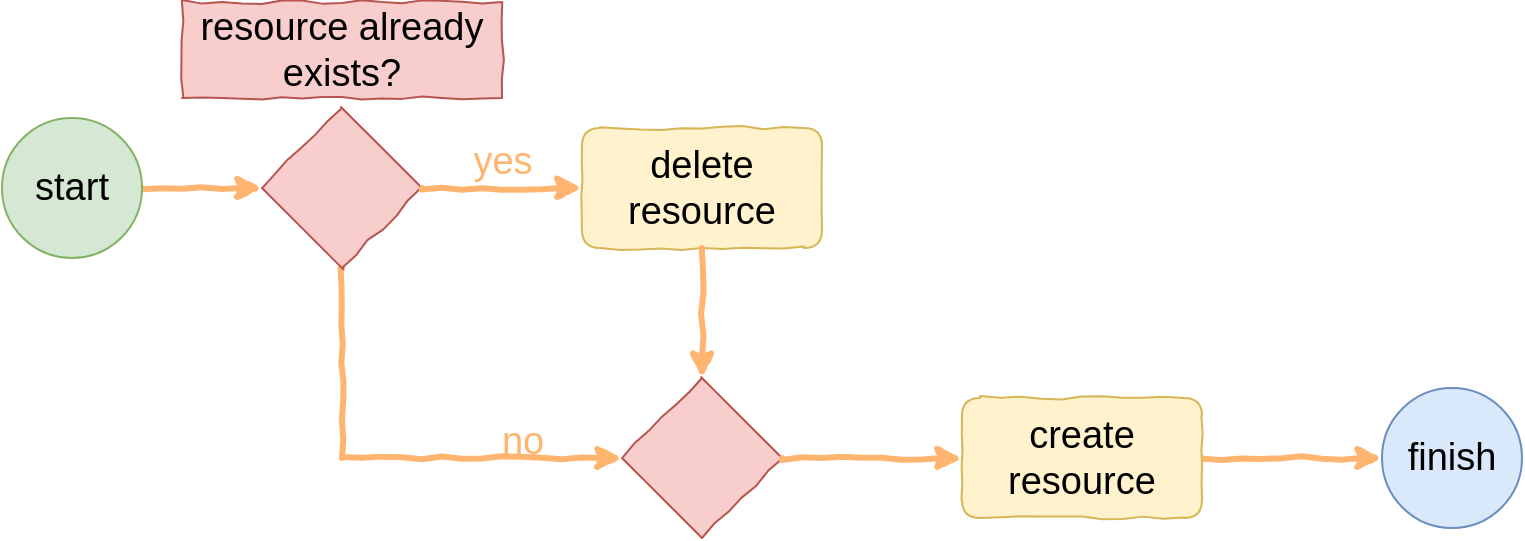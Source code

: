 <mxfile version="20.6.2" type="device"><diagram id="McNM415GZ_Shrw3hhSZQ" name="Page-1"><mxGraphModel dx="981" dy="580" grid="1" gridSize="10" guides="1" tooltips="1" connect="1" arrows="1" fold="1" page="1" pageScale="1" pageWidth="850" pageHeight="1100" math="0" shadow="0"><root><mxCell id="0"/><mxCell id="1" parent="0"/><mxCell id="FVaH9OL7PdPS-S1f26UW-5" value="&lt;span style=&quot;font-size: 19px;&quot;&gt;&lt;font color=&quot;#ffb570&quot;&gt;no&lt;/font&gt;&lt;/span&gt;" style="edgeStyle=orthogonalEdgeStyle;rounded=0;orthogonalLoop=1;jettySize=auto;html=1;strokeWidth=3;endArrow=classic;endFill=1;strokeColor=#FFB570;comic=1;exitX=0.5;exitY=1;exitDx=0;exitDy=0;entryX=0;entryY=0.5;entryDx=0;entryDy=0;labelBackgroundColor=none;" parent="1" source="DyReHBu1_5ogAXBCoX_G-1" target="DyReHBu1_5ogAXBCoX_G-5" edge="1"><mxGeometry x="0.574" y="8" relative="1" as="geometry"><mxPoint as="offset"/></mxGeometry></mxCell><mxCell id="FVaH9OL7PdPS-S1f26UW-1" value="delete resource" style="rounded=1;whiteSpace=wrap;html=1;fontSize=19;comic=1;fillColor=#fff2cc;strokeColor=#d6b656;" parent="1" vertex="1"><mxGeometry x="310" y="63" width="120" height="60" as="geometry"/></mxCell><mxCell id="FVaH9OL7PdPS-S1f26UW-3" style="edgeStyle=orthogonalEdgeStyle;rounded=0;orthogonalLoop=1;jettySize=auto;html=1;strokeWidth=3;endArrow=classic;endFill=1;strokeColor=#FFB570;entryX=0;entryY=0.5;entryDx=0;entryDy=0;comic=1;" parent="1" source="FVaH9OL7PdPS-S1f26UW-2" target="DyReHBu1_5ogAXBCoX_G-1" edge="1"><mxGeometry relative="1" as="geometry"/></mxCell><mxCell id="FVaH9OL7PdPS-S1f26UW-2" value="start" style="ellipse;whiteSpace=wrap;html=1;aspect=fixed;fontSize=19;perimeter=ellipsePerimeter;expand=1;comic=1;noLabel=0;portConstraintRotation=0;connectable=1;backgroundOutline=0;fillColor=#d5e8d4;strokeColor=#82b366;" parent="1" vertex="1"><mxGeometry x="20" y="58" width="70" height="70" as="geometry"/></mxCell><mxCell id="FVaH9OL7PdPS-S1f26UW-7" style="edgeStyle=orthogonalEdgeStyle;rounded=0;orthogonalLoop=1;jettySize=auto;html=1;strokeWidth=3;endArrow=classic;endFill=1;strokeColor=#FFB570;comic=1;exitX=1;exitY=0.5;exitDx=0;exitDy=0;" parent="1" source="FVaH9OL7PdPS-S1f26UW-4" target="FVaH9OL7PdPS-S1f26UW-6" edge="1"><mxGeometry relative="1" as="geometry"/></mxCell><mxCell id="FVaH9OL7PdPS-S1f26UW-4" value="create&lt;br&gt;resource" style="rounded=1;whiteSpace=wrap;html=1;fontSize=19;comic=1;fillColor=#fff2cc;strokeColor=#d6b656;" parent="1" vertex="1"><mxGeometry x="500" y="198" width="120" height="60" as="geometry"/></mxCell><mxCell id="FVaH9OL7PdPS-S1f26UW-6" value="finish" style="ellipse;whiteSpace=wrap;html=1;aspect=fixed;fontSize=19;comic=1;fillColor=#dae8fc;strokeColor=#6c8ebf;" parent="1" vertex="1"><mxGeometry x="710" y="193" width="70" height="70" as="geometry"/></mxCell><mxCell id="DyReHBu1_5ogAXBCoX_G-1" value="" style="rhombus;whiteSpace=wrap;html=1;comic=1;fillColor=#f8cecc;strokeColor=#b85450;fontSize=19;labelPosition=center;verticalLabelPosition=bottom;align=center;verticalAlign=top;" parent="1" vertex="1"><mxGeometry x="150" y="53" width="80" height="80" as="geometry"/></mxCell><mxCell id="DyReHBu1_5ogAXBCoX_G-2" value="resource already exists?" style="text;html=1;strokeColor=#b85450;fillColor=#f8cecc;align=center;verticalAlign=middle;whiteSpace=wrap;rounded=0;comic=1;fontSize=19;" parent="1" vertex="1"><mxGeometry x="110" width="160" height="48" as="geometry"/></mxCell><mxCell id="DyReHBu1_5ogAXBCoX_G-4" value="&lt;font color=&quot;#ffb570&quot;&gt;yes&lt;/font&gt;" style="edgeStyle=orthogonalEdgeStyle;rounded=0;orthogonalLoop=1;jettySize=auto;html=1;strokeWidth=3;endArrow=classic;endFill=1;strokeColor=#FFB570;comic=1;exitX=1;exitY=0.5;exitDx=0;exitDy=0;fontSize=19;labelBackgroundColor=none;" parent="1" source="DyReHBu1_5ogAXBCoX_G-1" target="FVaH9OL7PdPS-S1f26UW-1" edge="1"><mxGeometry y="13" relative="1" as="geometry"><mxPoint x="270" y="138" as="sourcePoint"/><mxPoint x="160" y="103" as="targetPoint"/><mxPoint as="offset"/></mxGeometry></mxCell><mxCell id="DyReHBu1_5ogAXBCoX_G-5" value="" style="rhombus;whiteSpace=wrap;html=1;comic=1;fillColor=#f8cecc;strokeColor=#b85450;fontSize=19;labelPosition=center;verticalLabelPosition=bottom;align=center;verticalAlign=top;" parent="1" vertex="1"><mxGeometry x="330" y="188" width="80" height="80" as="geometry"/></mxCell><mxCell id="DyReHBu1_5ogAXBCoX_G-6" style="edgeStyle=orthogonalEdgeStyle;rounded=0;orthogonalLoop=1;jettySize=auto;html=1;strokeWidth=3;endArrow=classic;endFill=1;strokeColor=#FFB570;comic=1;entryX=0.5;entryY=0;entryDx=0;entryDy=0;" parent="1" source="FVaH9OL7PdPS-S1f26UW-1" target="DyReHBu1_5ogAXBCoX_G-5" edge="1"><mxGeometry relative="1" as="geometry"><mxPoint x="440" y="228" as="sourcePoint"/><mxPoint x="692.0" y="163" as="targetPoint"/></mxGeometry></mxCell><mxCell id="DyReHBu1_5ogAXBCoX_G-7" style="edgeStyle=orthogonalEdgeStyle;rounded=0;orthogonalLoop=1;jettySize=auto;html=1;exitX=1;exitY=0.5;exitDx=0;exitDy=0;strokeWidth=3;endArrow=classic;endFill=1;strokeColor=#FFB570;comic=1;entryX=0;entryY=0.5;entryDx=0;entryDy=0;" parent="1" source="DyReHBu1_5ogAXBCoX_G-5" target="FVaH9OL7PdPS-S1f26UW-4" edge="1"><mxGeometry relative="1" as="geometry"><mxPoint x="440" y="228" as="sourcePoint"/><mxPoint x="670" y="218" as="targetPoint"/></mxGeometry></mxCell></root></mxGraphModel></diagram></mxfile>